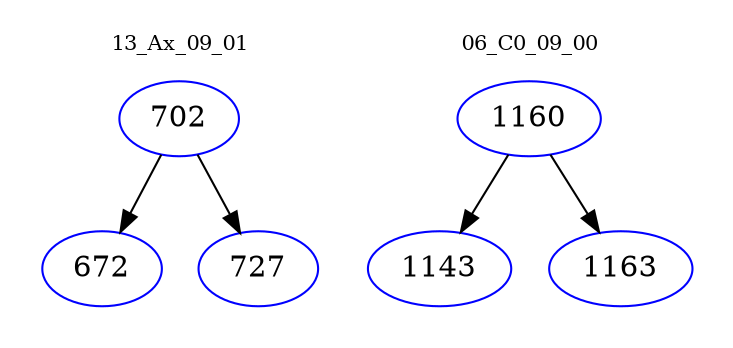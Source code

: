 digraph{
subgraph cluster_0 {
color = white
label = "13_Ax_09_01";
fontsize=10;
T0_702 [label="702", color="blue"]
T0_702 -> T0_672 [color="black"]
T0_672 [label="672", color="blue"]
T0_702 -> T0_727 [color="black"]
T0_727 [label="727", color="blue"]
}
subgraph cluster_1 {
color = white
label = "06_C0_09_00";
fontsize=10;
T1_1160 [label="1160", color="blue"]
T1_1160 -> T1_1143 [color="black"]
T1_1143 [label="1143", color="blue"]
T1_1160 -> T1_1163 [color="black"]
T1_1163 [label="1163", color="blue"]
}
}
